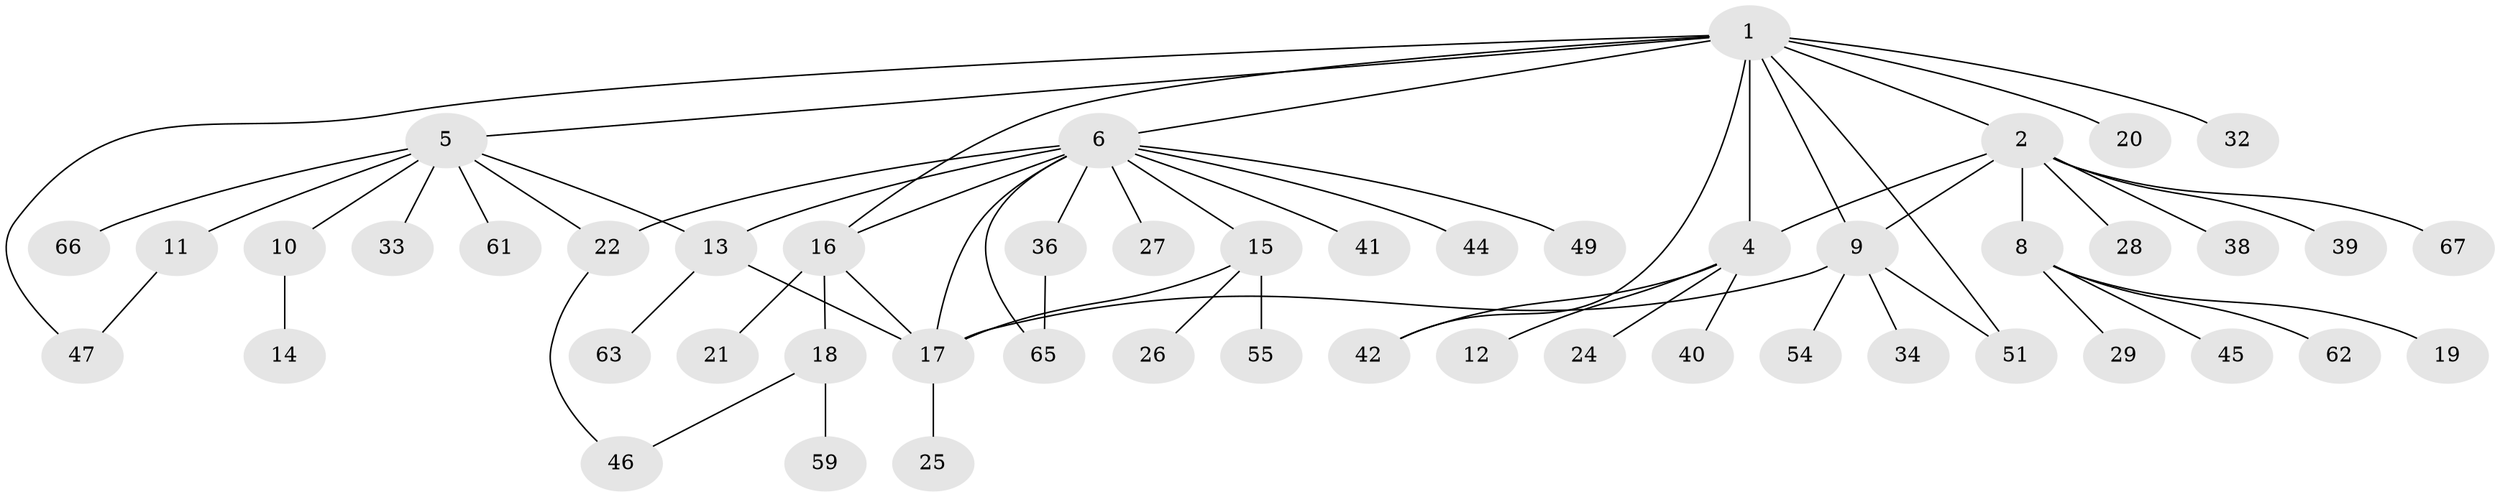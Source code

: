 // original degree distribution, {12: 0.029850746268656716, 9: 0.029850746268656716, 3: 0.14925373134328357, 5: 0.04477611940298507, 6: 0.04477611940298507, 2: 0.13432835820895522, 1: 0.5522388059701493, 4: 0.014925373134328358}
// Generated by graph-tools (version 1.1) at 2025/41/03/06/25 10:41:49]
// undirected, 50 vertices, 63 edges
graph export_dot {
graph [start="1"]
  node [color=gray90,style=filled];
  1 [super="+57"];
  2 [super="+3"];
  4 [super="+7"];
  5 [super="+23"];
  6 [super="+58"];
  8 [super="+60"];
  9 [super="+30"];
  10;
  11 [super="+53"];
  12;
  13 [super="+52"];
  14;
  15 [super="+56"];
  16 [super="+35"];
  17 [super="+43"];
  18;
  19;
  20;
  21 [super="+37"];
  22 [super="+31"];
  24;
  25;
  26;
  27;
  28;
  29;
  32;
  33;
  34;
  36 [super="+50"];
  38;
  39;
  40;
  41;
  42;
  44;
  45 [super="+48"];
  46 [super="+64"];
  47;
  49;
  51;
  54;
  55;
  59;
  61;
  62;
  63;
  65;
  66;
  67;
  1 -- 2;
  1 -- 4;
  1 -- 5;
  1 -- 6;
  1 -- 16;
  1 -- 20;
  1 -- 32;
  1 -- 42;
  1 -- 47;
  1 -- 51;
  1 -- 9;
  2 -- 4;
  2 -- 8;
  2 -- 9;
  2 -- 28;
  2 -- 38;
  2 -- 39;
  2 -- 67;
  4 -- 12;
  4 -- 40;
  4 -- 24;
  4 -- 42;
  5 -- 10;
  5 -- 11;
  5 -- 13;
  5 -- 22;
  5 -- 33;
  5 -- 61;
  5 -- 66;
  6 -- 15;
  6 -- 27;
  6 -- 36;
  6 -- 41;
  6 -- 44;
  6 -- 49;
  6 -- 65;
  6 -- 16;
  6 -- 13;
  6 -- 22;
  6 -- 17;
  8 -- 19;
  8 -- 29;
  8 -- 45;
  8 -- 62;
  9 -- 17;
  9 -- 34;
  9 -- 51;
  9 -- 54;
  10 -- 14;
  11 -- 47;
  13 -- 17 [weight=2];
  13 -- 63;
  15 -- 17;
  15 -- 26;
  15 -- 55;
  16 -- 18;
  16 -- 21;
  16 -- 17;
  17 -- 25;
  18 -- 46;
  18 -- 59;
  22 -- 46;
  36 -- 65;
}
